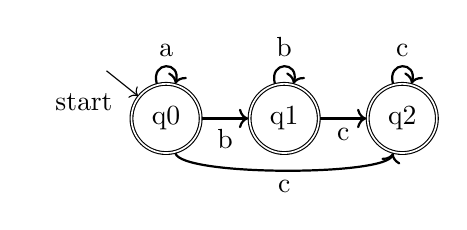 \usetikzlibrary{automata,positioning,topaths}
\tikzstyle{state-style}=[state,on grid]
\begin{tikzpicture}

\node[state-style,accepting] (q0) {q0};
\node[state-style,accepting] (q1) [right=1.5 of q0] {q1};
\node[state-style,accepting] (q2) [right=1.5 of q1] {q2};


\path[->,thick] 

				(q0) edge[below,loop above,distance= 2ex] node {a} (q0)
				(q0) edge[below] node {b} (q1)
				(q1) edge[below,loop above,distance= 2ex] node {b} (q1)
				(q1) edge[below] node {c} (q2)
				(q2) edge[below,loop above,distance= 2ex] node {c} (q2)
				(q0) edge[below,loop below,distance= 2ex] node {c} (q2);
\draw[<-] (q0) -- node[below left] {start} (-5ex,4ex);
\end{tikzpicture}